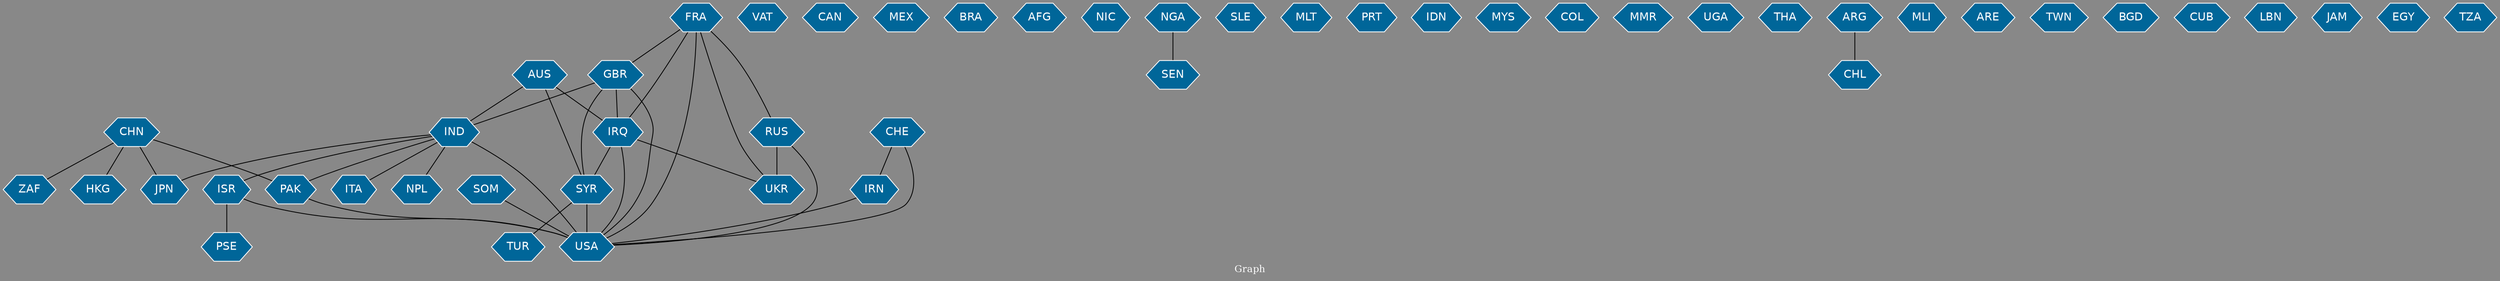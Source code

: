 // Countries together in item graph
graph {
	graph [bgcolor="#888888" fontcolor=white fontsize=12 label="Graph" outputorder=edgesfirst overlap=prism]
	node [color=white fillcolor="#006699" fontcolor=white fontname=Helvetica shape=hexagon style=filled]
	edge [arrowhead=open color=black fontcolor=white fontname=Courier fontsize=12]
		PAK [label=PAK]
		UKR [label=UKR]
		JPN [label=JPN]
		CHN [label=CHN]
		GBR [label=GBR]
		IND [label=IND]
		AUS [label=AUS]
		USA [label=USA]
		SYR [label=SYR]
		ISR [label=ISR]
		PSE [label=PSE]
		RUS [label=RUS]
		ITA [label=ITA]
		HKG [label=HKG]
		VAT [label=VAT]
		TUR [label=TUR]
		IRQ [label=IRQ]
		CAN [label=CAN]
		MEX [label=MEX]
		BRA [label=BRA]
		AFG [label=AFG]
		FRA [label=FRA]
		ZAF [label=ZAF]
		NIC [label=NIC]
		SEN [label=SEN]
		NGA [label=NGA]
		NPL [label=NPL]
		SLE [label=SLE]
		IRN [label=IRN]
		MLT [label=MLT]
		PRT [label=PRT]
		IDN [label=IDN]
		MYS [label=MYS]
		COL [label=COL]
		SOM [label=SOM]
		MMR [label=MMR]
		CHE [label=CHE]
		UGA [label=UGA]
		THA [label=THA]
		CHL [label=CHL]
		ARG [label=ARG]
		MLI [label=MLI]
		ARE [label=ARE]
		TWN [label=TWN]
		BGD [label=BGD]
		CUB [label=CUB]
		LBN [label=LBN]
		JAM [label=JAM]
		EGY [label=EGY]
		TZA [label=TZA]
			IND -- ISR [weight=1]
			FRA -- USA [weight=3]
			SYR -- USA [weight=11]
			ISR -- PSE [weight=3]
			SYR -- TUR [weight=2]
			IND -- PAK [weight=2]
			FRA -- GBR [weight=1]
			PAK -- USA [weight=1]
			NGA -- SEN [weight=1]
			IRQ -- USA [weight=8]
			IRQ -- UKR [weight=1]
			IND -- JPN [weight=6]
			IND -- USA [weight=8]
			AUS -- SYR [weight=1]
			ARG -- CHL [weight=1]
			AUS -- IRQ [weight=1]
			CHE -- IRN [weight=1]
			GBR -- IND [weight=2]
			CHE -- USA [weight=1]
			CHN -- JPN [weight=1]
			RUS -- USA [weight=3]
			SOM -- USA [weight=1]
			RUS -- UKR [weight=16]
			IND -- ITA [weight=1]
			FRA -- RUS [weight=1]
			IRN -- USA [weight=1]
			ISR -- USA [weight=1]
			CHN -- ZAF [weight=1]
			FRA -- IRQ [weight=3]
			CHN -- PAK [weight=1]
			FRA -- UKR [weight=1]
			GBR -- IRQ [weight=2]
			GBR -- USA [weight=2]
			AUS -- IND [weight=1]
			IND -- NPL [weight=1]
			GBR -- SYR [weight=1]
			CHN -- HKG [weight=1]
			IRQ -- SYR [weight=3]
}